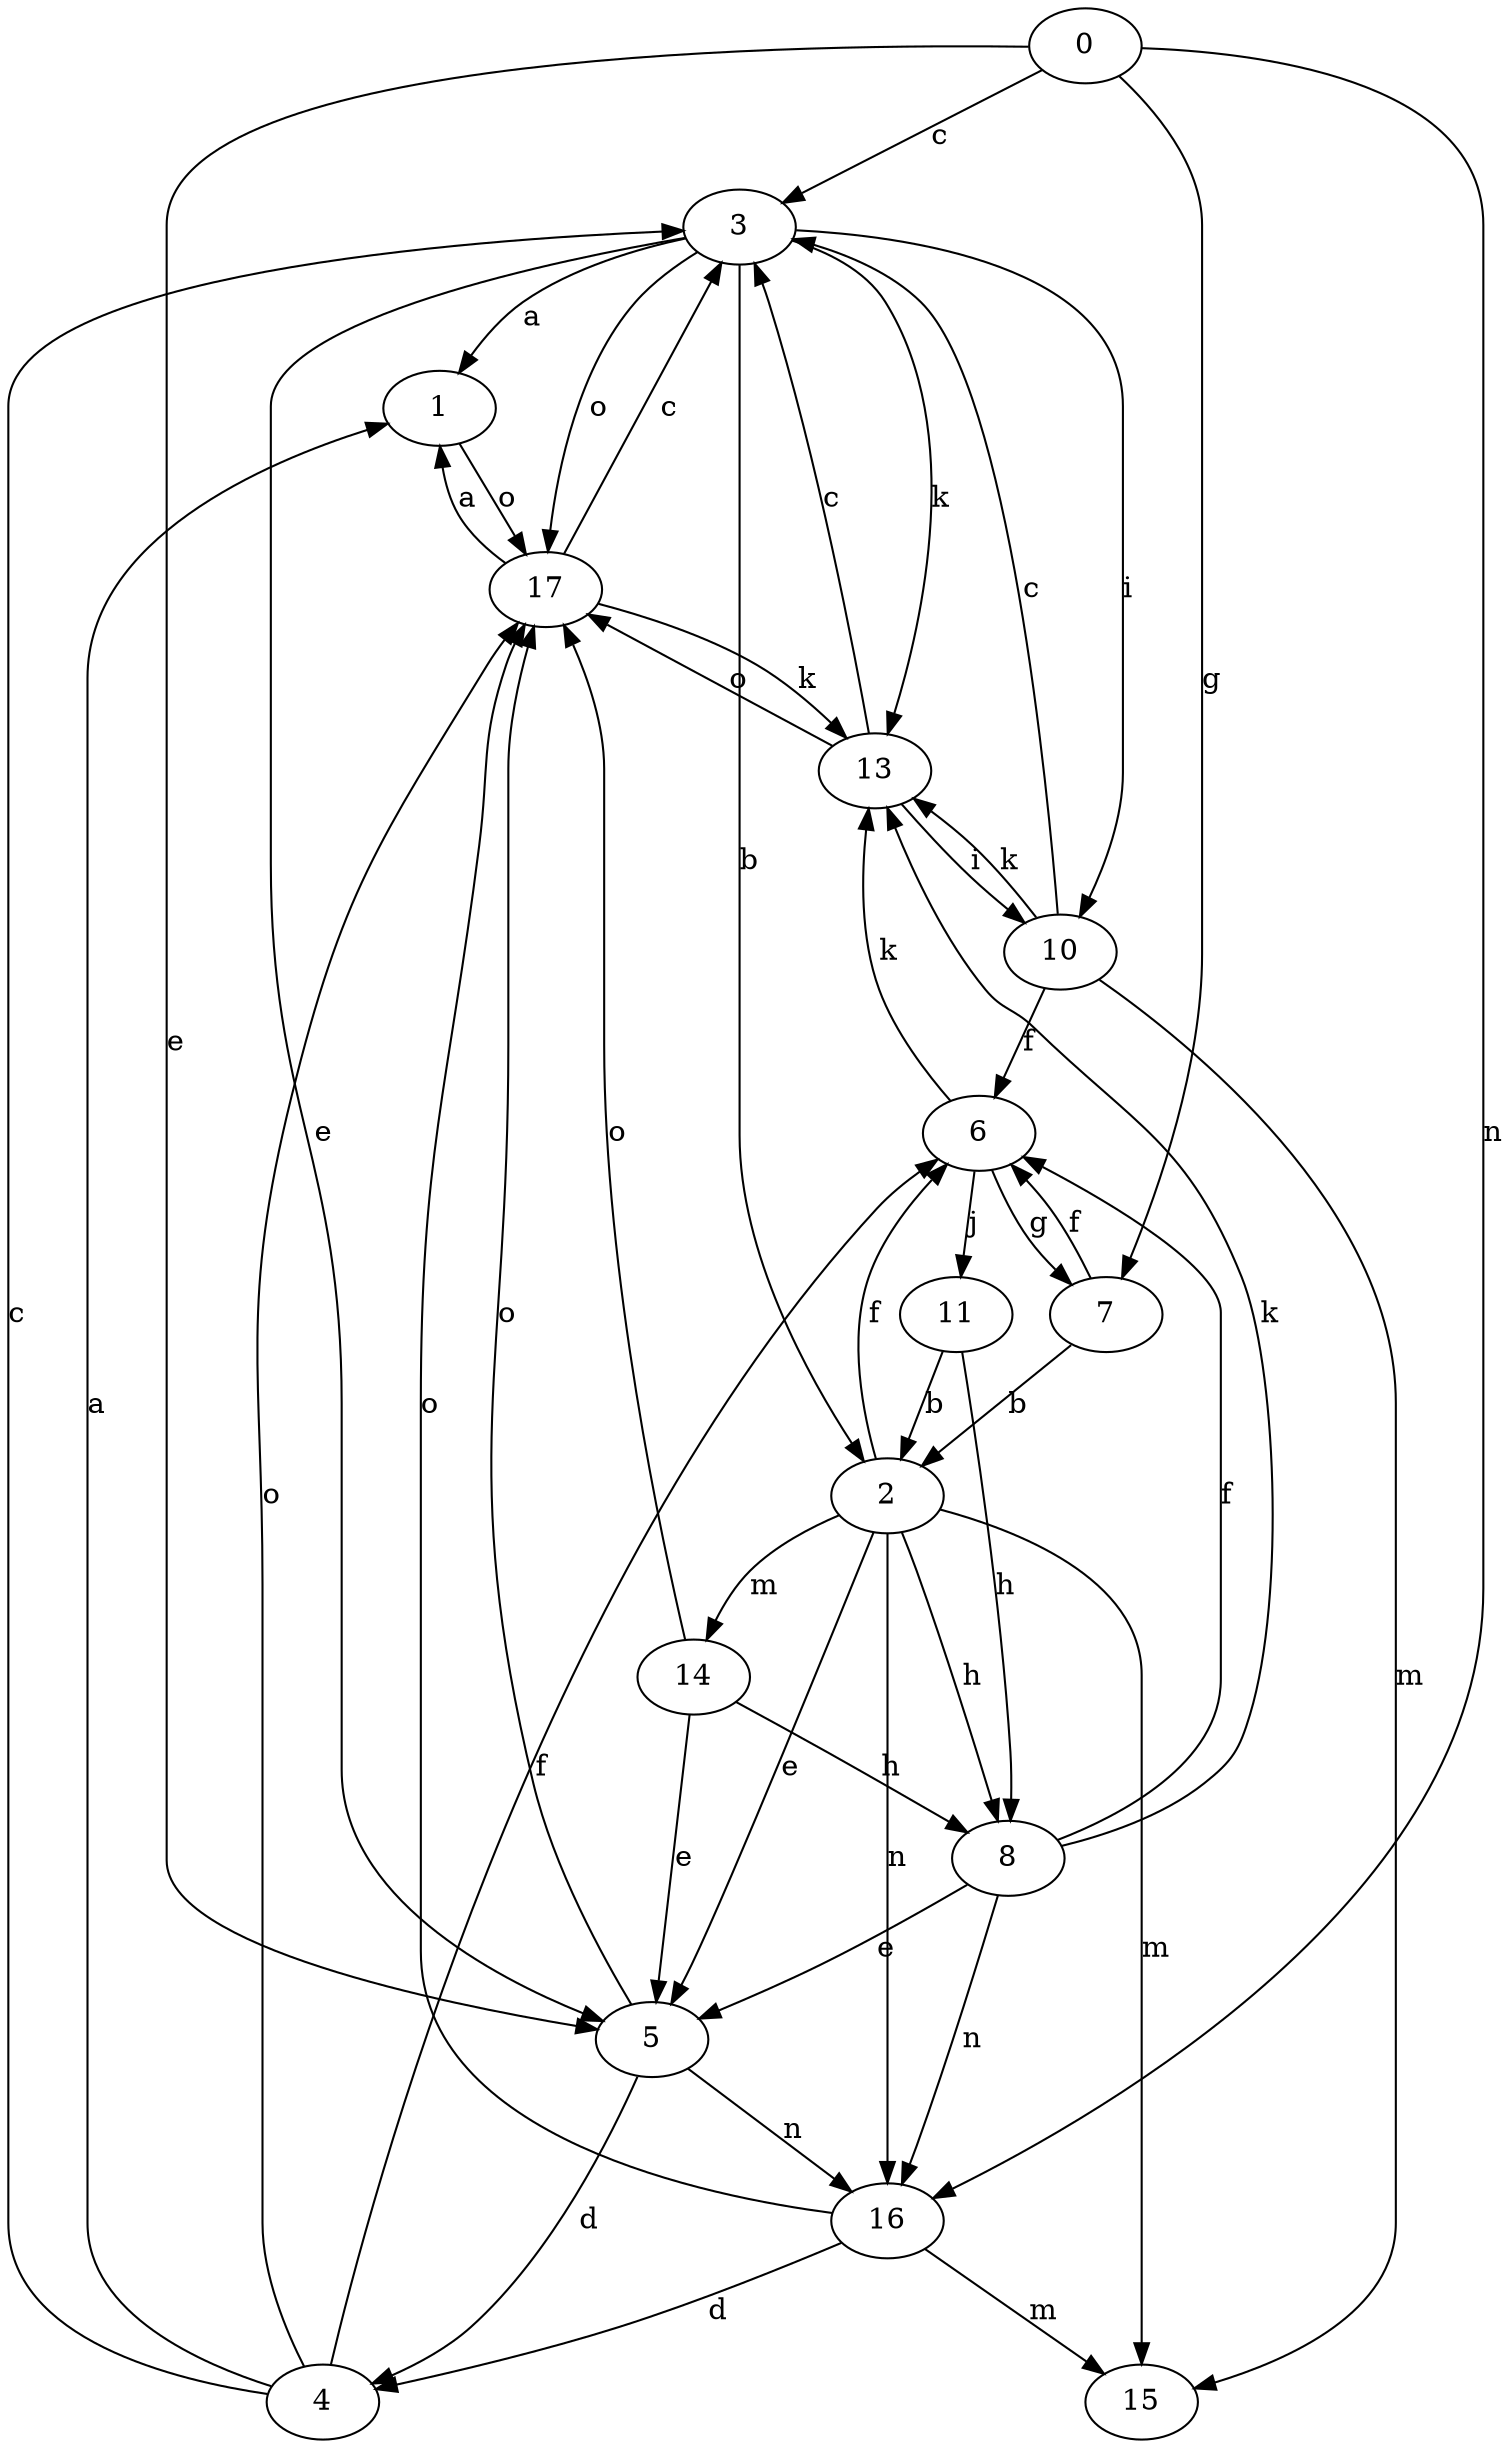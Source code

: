 strict digraph  {
0;
1;
2;
3;
4;
5;
6;
7;
8;
10;
11;
13;
14;
15;
16;
17;
0 -> 3  [label=c];
0 -> 5  [label=e];
0 -> 7  [label=g];
0 -> 16  [label=n];
1 -> 17  [label=o];
2 -> 5  [label=e];
2 -> 6  [label=f];
2 -> 8  [label=h];
2 -> 14  [label=m];
2 -> 15  [label=m];
2 -> 16  [label=n];
3 -> 1  [label=a];
3 -> 2  [label=b];
3 -> 5  [label=e];
3 -> 10  [label=i];
3 -> 13  [label=k];
3 -> 17  [label=o];
4 -> 1  [label=a];
4 -> 3  [label=c];
4 -> 6  [label=f];
4 -> 17  [label=o];
5 -> 4  [label=d];
5 -> 16  [label=n];
5 -> 17  [label=o];
6 -> 7  [label=g];
6 -> 11  [label=j];
6 -> 13  [label=k];
7 -> 2  [label=b];
7 -> 6  [label=f];
8 -> 5  [label=e];
8 -> 6  [label=f];
8 -> 13  [label=k];
8 -> 16  [label=n];
10 -> 3  [label=c];
10 -> 6  [label=f];
10 -> 13  [label=k];
10 -> 15  [label=m];
11 -> 2  [label=b];
11 -> 8  [label=h];
13 -> 3  [label=c];
13 -> 10  [label=i];
13 -> 17  [label=o];
14 -> 5  [label=e];
14 -> 8  [label=h];
14 -> 17  [label=o];
16 -> 4  [label=d];
16 -> 15  [label=m];
16 -> 17  [label=o];
17 -> 1  [label=a];
17 -> 3  [label=c];
17 -> 13  [label=k];
}
